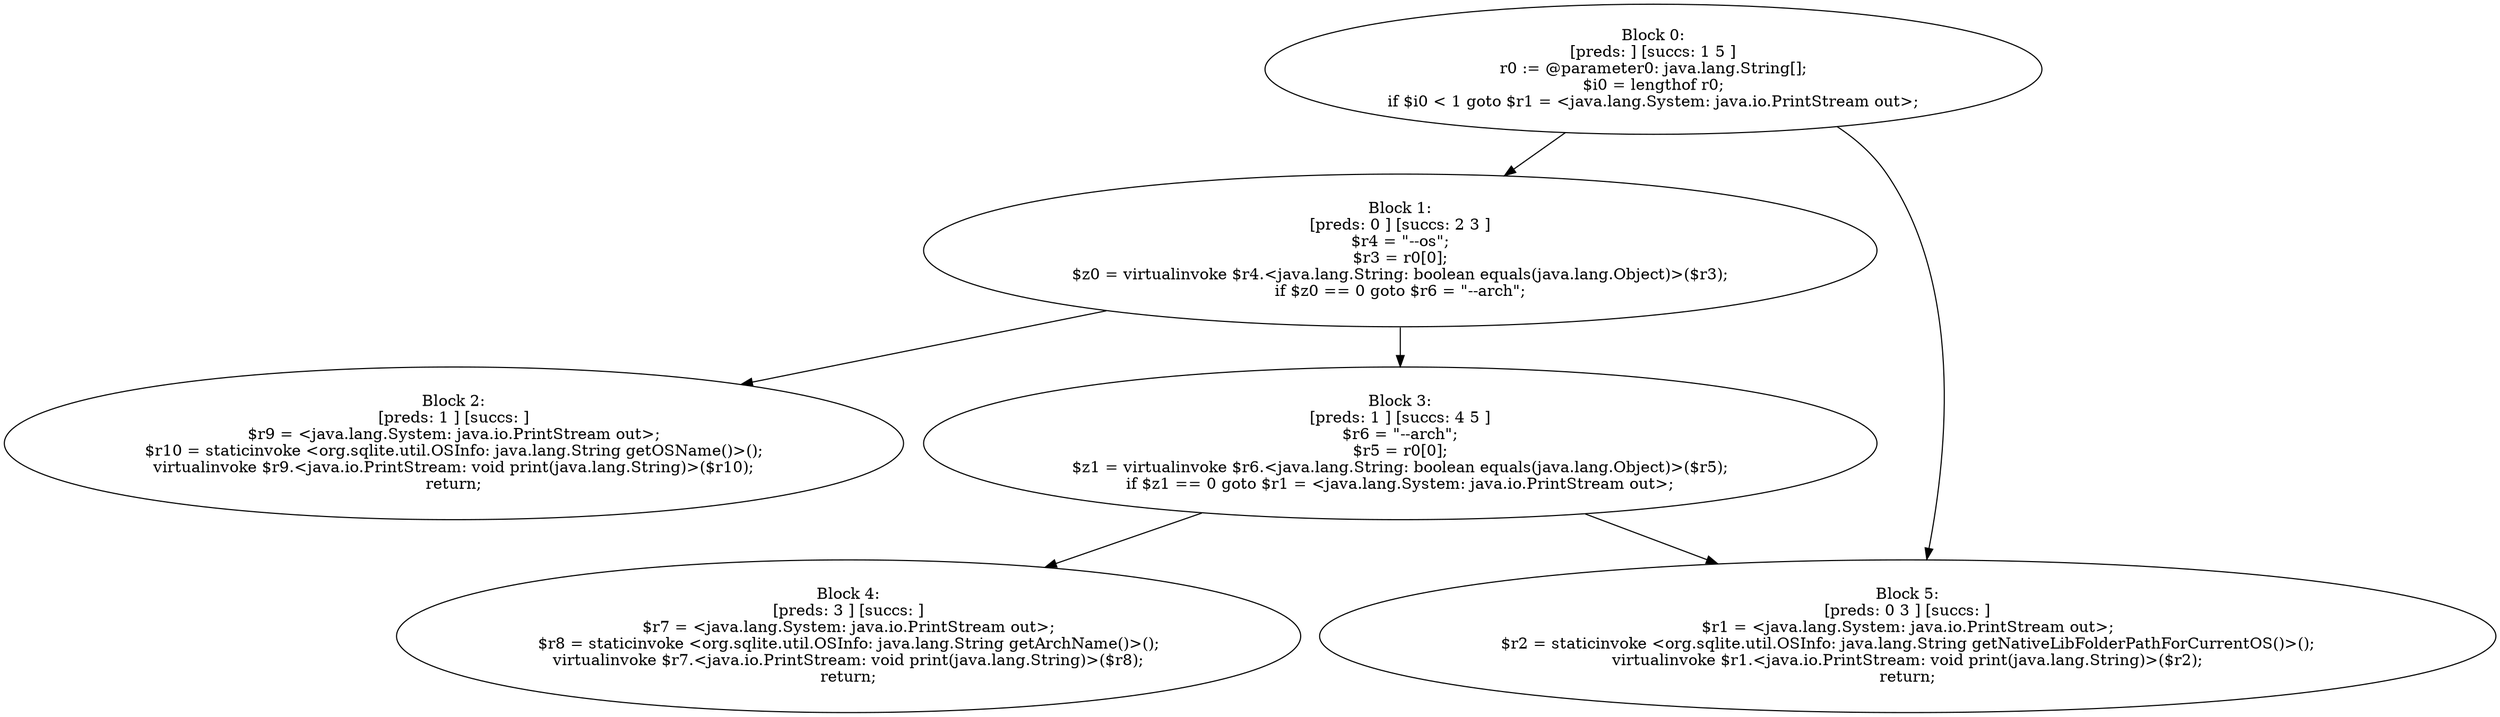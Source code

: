 digraph "unitGraph" {
    "Block 0:
[preds: ] [succs: 1 5 ]
r0 := @parameter0: java.lang.String[];
$i0 = lengthof r0;
if $i0 < 1 goto $r1 = <java.lang.System: java.io.PrintStream out>;
"
    "Block 1:
[preds: 0 ] [succs: 2 3 ]
$r4 = \"--os\";
$r3 = r0[0];
$z0 = virtualinvoke $r4.<java.lang.String: boolean equals(java.lang.Object)>($r3);
if $z0 == 0 goto $r6 = \"--arch\";
"
    "Block 2:
[preds: 1 ] [succs: ]
$r9 = <java.lang.System: java.io.PrintStream out>;
$r10 = staticinvoke <org.sqlite.util.OSInfo: java.lang.String getOSName()>();
virtualinvoke $r9.<java.io.PrintStream: void print(java.lang.String)>($r10);
return;
"
    "Block 3:
[preds: 1 ] [succs: 4 5 ]
$r6 = \"--arch\";
$r5 = r0[0];
$z1 = virtualinvoke $r6.<java.lang.String: boolean equals(java.lang.Object)>($r5);
if $z1 == 0 goto $r1 = <java.lang.System: java.io.PrintStream out>;
"
    "Block 4:
[preds: 3 ] [succs: ]
$r7 = <java.lang.System: java.io.PrintStream out>;
$r8 = staticinvoke <org.sqlite.util.OSInfo: java.lang.String getArchName()>();
virtualinvoke $r7.<java.io.PrintStream: void print(java.lang.String)>($r8);
return;
"
    "Block 5:
[preds: 0 3 ] [succs: ]
$r1 = <java.lang.System: java.io.PrintStream out>;
$r2 = staticinvoke <org.sqlite.util.OSInfo: java.lang.String getNativeLibFolderPathForCurrentOS()>();
virtualinvoke $r1.<java.io.PrintStream: void print(java.lang.String)>($r2);
return;
"
    "Block 0:
[preds: ] [succs: 1 5 ]
r0 := @parameter0: java.lang.String[];
$i0 = lengthof r0;
if $i0 < 1 goto $r1 = <java.lang.System: java.io.PrintStream out>;
"->"Block 1:
[preds: 0 ] [succs: 2 3 ]
$r4 = \"--os\";
$r3 = r0[0];
$z0 = virtualinvoke $r4.<java.lang.String: boolean equals(java.lang.Object)>($r3);
if $z0 == 0 goto $r6 = \"--arch\";
";
    "Block 0:
[preds: ] [succs: 1 5 ]
r0 := @parameter0: java.lang.String[];
$i0 = lengthof r0;
if $i0 < 1 goto $r1 = <java.lang.System: java.io.PrintStream out>;
"->"Block 5:
[preds: 0 3 ] [succs: ]
$r1 = <java.lang.System: java.io.PrintStream out>;
$r2 = staticinvoke <org.sqlite.util.OSInfo: java.lang.String getNativeLibFolderPathForCurrentOS()>();
virtualinvoke $r1.<java.io.PrintStream: void print(java.lang.String)>($r2);
return;
";
    "Block 1:
[preds: 0 ] [succs: 2 3 ]
$r4 = \"--os\";
$r3 = r0[0];
$z0 = virtualinvoke $r4.<java.lang.String: boolean equals(java.lang.Object)>($r3);
if $z0 == 0 goto $r6 = \"--arch\";
"->"Block 2:
[preds: 1 ] [succs: ]
$r9 = <java.lang.System: java.io.PrintStream out>;
$r10 = staticinvoke <org.sqlite.util.OSInfo: java.lang.String getOSName()>();
virtualinvoke $r9.<java.io.PrintStream: void print(java.lang.String)>($r10);
return;
";
    "Block 1:
[preds: 0 ] [succs: 2 3 ]
$r4 = \"--os\";
$r3 = r0[0];
$z0 = virtualinvoke $r4.<java.lang.String: boolean equals(java.lang.Object)>($r3);
if $z0 == 0 goto $r6 = \"--arch\";
"->"Block 3:
[preds: 1 ] [succs: 4 5 ]
$r6 = \"--arch\";
$r5 = r0[0];
$z1 = virtualinvoke $r6.<java.lang.String: boolean equals(java.lang.Object)>($r5);
if $z1 == 0 goto $r1 = <java.lang.System: java.io.PrintStream out>;
";
    "Block 3:
[preds: 1 ] [succs: 4 5 ]
$r6 = \"--arch\";
$r5 = r0[0];
$z1 = virtualinvoke $r6.<java.lang.String: boolean equals(java.lang.Object)>($r5);
if $z1 == 0 goto $r1 = <java.lang.System: java.io.PrintStream out>;
"->"Block 4:
[preds: 3 ] [succs: ]
$r7 = <java.lang.System: java.io.PrintStream out>;
$r8 = staticinvoke <org.sqlite.util.OSInfo: java.lang.String getArchName()>();
virtualinvoke $r7.<java.io.PrintStream: void print(java.lang.String)>($r8);
return;
";
    "Block 3:
[preds: 1 ] [succs: 4 5 ]
$r6 = \"--arch\";
$r5 = r0[0];
$z1 = virtualinvoke $r6.<java.lang.String: boolean equals(java.lang.Object)>($r5);
if $z1 == 0 goto $r1 = <java.lang.System: java.io.PrintStream out>;
"->"Block 5:
[preds: 0 3 ] [succs: ]
$r1 = <java.lang.System: java.io.PrintStream out>;
$r2 = staticinvoke <org.sqlite.util.OSInfo: java.lang.String getNativeLibFolderPathForCurrentOS()>();
virtualinvoke $r1.<java.io.PrintStream: void print(java.lang.String)>($r2);
return;
";
}
